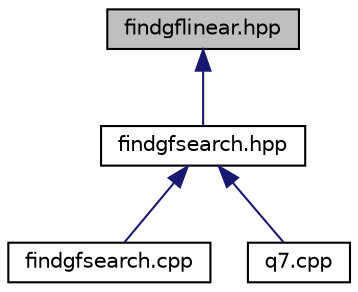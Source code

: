 digraph "findgflinear.hpp"
{
  edge [fontname="Helvetica",fontsize="10",labelfontname="Helvetica",labelfontsize="10"];
  node [fontname="Helvetica",fontsize="10",shape=record];
  Node1 [label="findgflinear.hpp",height=0.2,width=0.4,color="black", fillcolor="grey75", style="filled", fontcolor="black"];
  Node1 -> Node2 [dir="back",color="midnightblue",fontsize="10",style="solid",fontname="Helvetica"];
  Node2 [label="findgfsearch.hpp",height=0.2,width=0.4,color="black", fillcolor="white", style="filled",URL="$findgfsearch_8hpp.html"];
  Node2 -> Node3 [dir="back",color="midnightblue",fontsize="10",style="solid",fontname="Helvetica"];
  Node3 [label="findgfsearch.cpp",height=0.2,width=0.4,color="black", fillcolor="white", style="filled",URL="$findgfsearch_8cpp.html"];
  Node2 -> Node4 [dir="back",color="midnightblue",fontsize="10",style="solid",fontname="Helvetica"];
  Node4 [label="q7.cpp",height=0.2,width=0.4,color="black", fillcolor="white", style="filled",URL="$q7_8cpp.html"];
}
